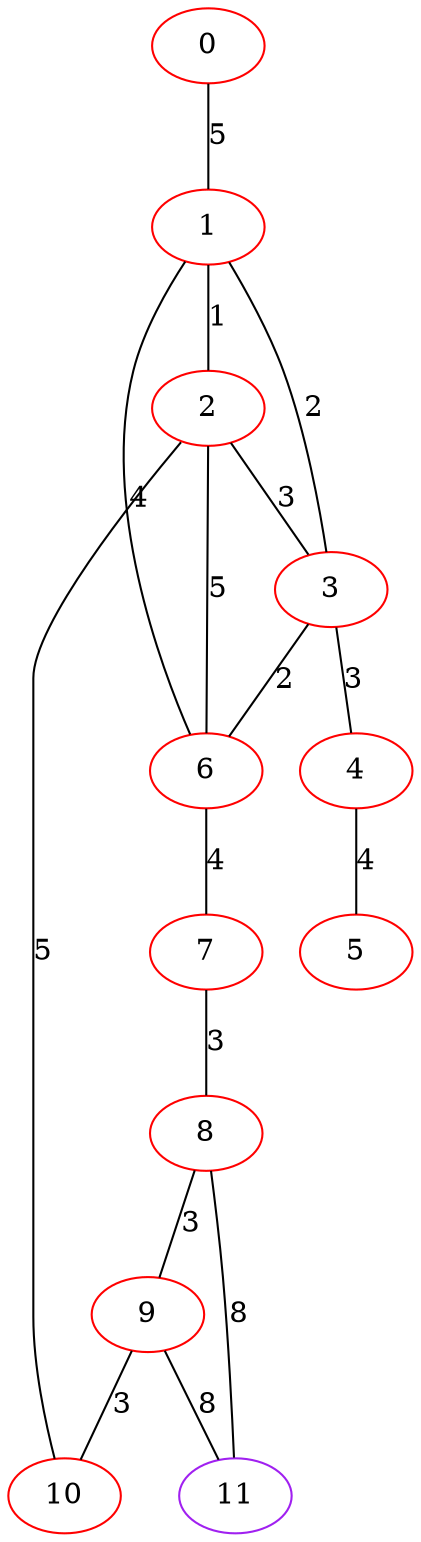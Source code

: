 graph "" {
0 [color=red, weight=1];
1 [color=red, weight=1];
2 [color=red, weight=1];
3 [color=red, weight=1];
4 [color=red, weight=1];
5 [color=red, weight=1];
6 [color=red, weight=1];
7 [color=red, weight=1];
8 [color=red, weight=1];
9 [color=red, weight=1];
10 [color=red, weight=1];
11 [color=purple, weight=4];
0 -- 1  [key=0, label=5];
1 -- 2  [key=0, label=1];
1 -- 3  [key=0, label=2];
1 -- 6  [key=0, label=4];
2 -- 10  [key=0, label=5];
2 -- 3  [key=0, label=3];
2 -- 6  [key=0, label=5];
3 -- 4  [key=0, label=3];
3 -- 6  [key=0, label=2];
4 -- 5  [key=0, label=4];
6 -- 7  [key=0, label=4];
7 -- 8  [key=0, label=3];
8 -- 9  [key=0, label=3];
8 -- 11  [key=0, label=8];
9 -- 10  [key=0, label=3];
9 -- 11  [key=0, label=8];
}
